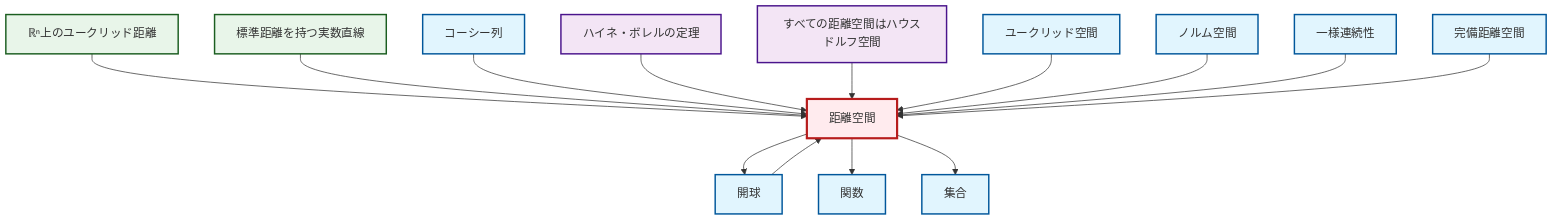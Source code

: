 graph TD
    classDef definition fill:#e1f5fe,stroke:#01579b,stroke-width:2px
    classDef theorem fill:#f3e5f5,stroke:#4a148c,stroke-width:2px
    classDef axiom fill:#fff3e0,stroke:#e65100,stroke-width:2px
    classDef example fill:#e8f5e9,stroke:#1b5e20,stroke-width:2px
    classDef current fill:#ffebee,stroke:#b71c1c,stroke-width:3px
    def-set["集合"]:::definition
    ex-euclidean-metric["ℝⁿ上のユークリッド距離"]:::example
    def-normed-vector-space["ノルム空間"]:::definition
    def-euclidean-space["ユークリッド空間"]:::definition
    def-function["関数"]:::definition
    thm-heine-borel["ハイネ・ボレルの定理"]:::theorem
    ex-real-line-metric["標準距離を持つ実数直線"]:::example
    def-cauchy-sequence["コーシー列"]:::definition
    def-uniform-continuity["一様連続性"]:::definition
    def-complete-metric-space["完備距離空間"]:::definition
    def-open-ball["開球"]:::definition
    thm-metric-hausdorff["すべての距離空間はハウスドルフ空間"]:::theorem
    def-metric-space["距離空間"]:::definition
    def-open-ball --> def-metric-space
    ex-euclidean-metric --> def-metric-space
    def-metric-space --> def-open-ball
    ex-real-line-metric --> def-metric-space
    def-cauchy-sequence --> def-metric-space
    thm-heine-borel --> def-metric-space
    def-metric-space --> def-function
    def-metric-space --> def-set
    thm-metric-hausdorff --> def-metric-space
    def-euclidean-space --> def-metric-space
    def-normed-vector-space --> def-metric-space
    def-uniform-continuity --> def-metric-space
    def-complete-metric-space --> def-metric-space
    class def-metric-space current